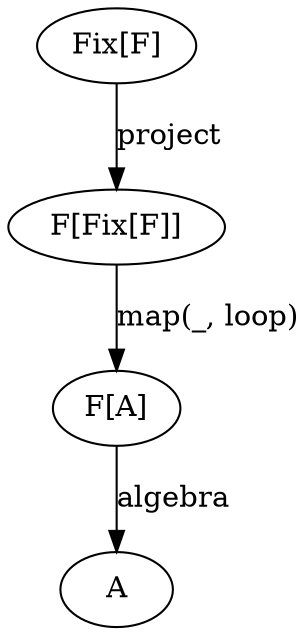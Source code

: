 digraph {
    B[label="Fix[F]"]
    ListFList[label="F[Fix[F]]"]
    ListFA[label="F[A]" class="disabled"]
    A[class="disabled"]

    B         -> ListFList [label=project class="disabled"]
    ListFList -> ListFA[label="map(_, loop)" class="disabled"]
    ListFA    -> A [label=algebra class="disabled"]
}
